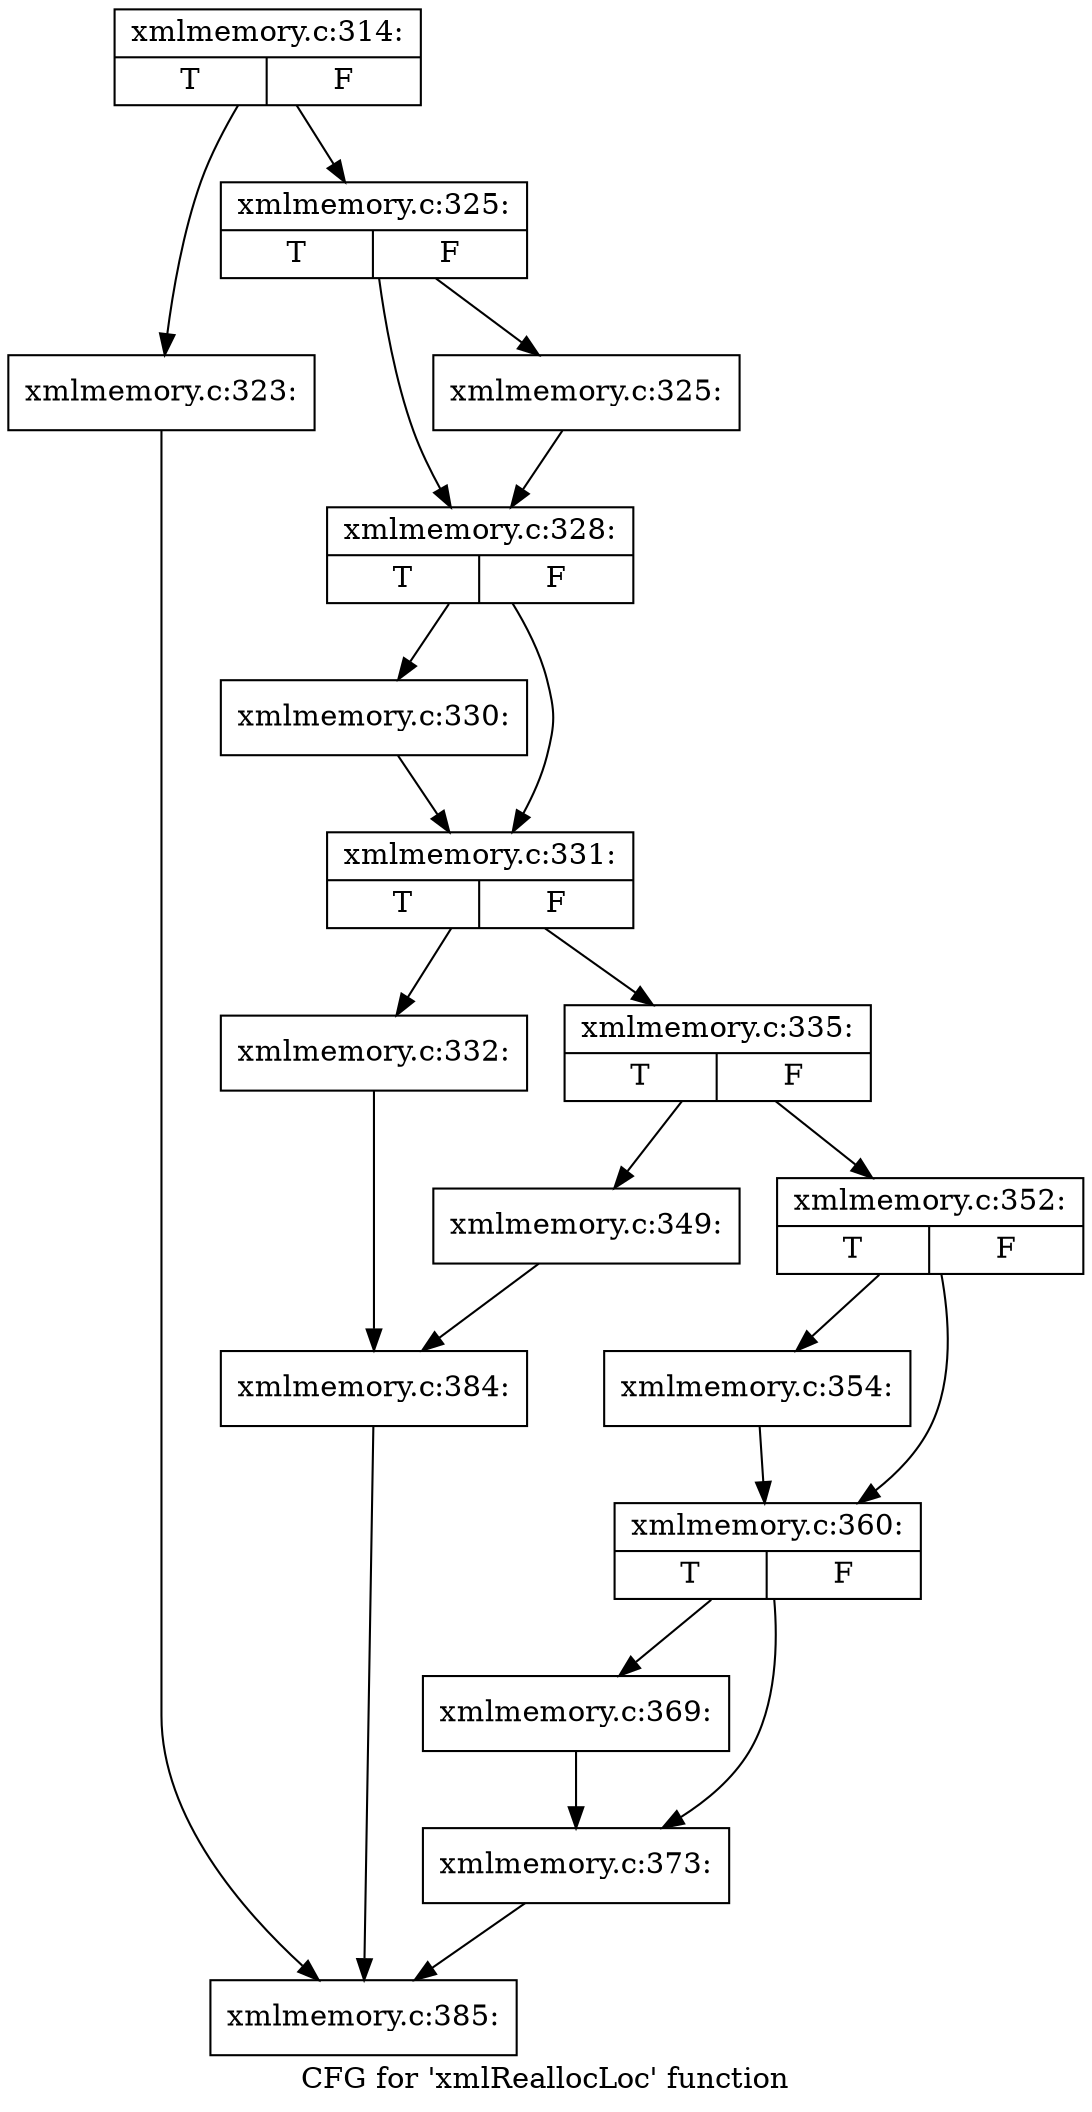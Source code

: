 digraph "CFG for 'xmlReallocLoc' function" {
	label="CFG for 'xmlReallocLoc' function";

	Node0x4b463e0 [shape=record,label="{xmlmemory.c:314:|{<s0>T|<s1>F}}"];
	Node0x4b463e0 -> Node0x4b4ceb0;
	Node0x4b463e0 -> Node0x4b4cf00;
	Node0x4b4ceb0 [shape=record,label="{xmlmemory.c:323:}"];
	Node0x4b4ceb0 -> Node0x4b479b0;
	Node0x4b4cf00 [shape=record,label="{xmlmemory.c:325:|{<s0>T|<s1>F}}"];
	Node0x4b4cf00 -> Node0x4b4d650;
	Node0x4b4cf00 -> Node0x4b4d600;
	Node0x4b4d600 [shape=record,label="{xmlmemory.c:325:}"];
	Node0x4b4d600 -> Node0x4b4d650;
	Node0x4b4d650 [shape=record,label="{xmlmemory.c:328:|{<s0>T|<s1>F}}"];
	Node0x4b4d650 -> Node0x4b4df90;
	Node0x4b4d650 -> Node0x4b4dfe0;
	Node0x4b4df90 [shape=record,label="{xmlmemory.c:330:}"];
	Node0x4b4df90 -> Node0x4b4dfe0;
	Node0x4b4dfe0 [shape=record,label="{xmlmemory.c:331:|{<s0>T|<s1>F}}"];
	Node0x4b4dfe0 -> Node0x4b4e4c0;
	Node0x4b4dfe0 -> Node0x4b4e510;
	Node0x4b4e4c0 [shape=record,label="{xmlmemory.c:332:}"];
	Node0x4b4e4c0 -> Node0x4b4f210;
	Node0x4b4e510 [shape=record,label="{xmlmemory.c:335:|{<s0>T|<s1>F}}"];
	Node0x4b4e510 -> Node0x4b50d60;
	Node0x4b4e510 -> Node0x4b50a30;
	Node0x4b50a30 [shape=record,label="{xmlmemory.c:349:}"];
	Node0x4b50a30 -> Node0x4b4f210;
	Node0x4b50d60 [shape=record,label="{xmlmemory.c:352:|{<s0>T|<s1>F}}"];
	Node0x4b50d60 -> Node0x4b51280;
	Node0x4b50d60 -> Node0x4b514f0;
	Node0x4b51280 [shape=record,label="{xmlmemory.c:354:}"];
	Node0x4b51280 -> Node0x4b514f0;
	Node0x4b514f0 [shape=record,label="{xmlmemory.c:360:|{<s0>T|<s1>F}}"];
	Node0x4b514f0 -> Node0x4b53690;
	Node0x4b514f0 -> Node0x4b536e0;
	Node0x4b53690 [shape=record,label="{xmlmemory.c:369:}"];
	Node0x4b53690 -> Node0x4b536e0;
	Node0x4b536e0 [shape=record,label="{xmlmemory.c:373:}"];
	Node0x4b536e0 -> Node0x4b479b0;
	Node0x4b4f210 [shape=record,label="{xmlmemory.c:384:}"];
	Node0x4b4f210 -> Node0x4b479b0;
	Node0x4b479b0 [shape=record,label="{xmlmemory.c:385:}"];
}
